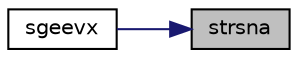 digraph "strsna"
{
 // LATEX_PDF_SIZE
  edge [fontname="Helvetica",fontsize="10",labelfontname="Helvetica",labelfontsize="10"];
  node [fontname="Helvetica",fontsize="10",shape=record];
  rankdir="RL";
  Node1 [label="strsna",height=0.2,width=0.4,color="black", fillcolor="grey75", style="filled", fontcolor="black",tooltip="STRSNA"];
  Node1 -> Node2 [dir="back",color="midnightblue",fontsize="10",style="solid",fontname="Helvetica"];
  Node2 [label="sgeevx",height=0.2,width=0.4,color="black", fillcolor="white", style="filled",URL="$sgeevx_8f.html#adf06d28b4793cbab21e898fcb713d5a5",tooltip="SGEEVX computes the eigenvalues and, optionally, the left and/or right eigenvectors for GE matrices"];
}
